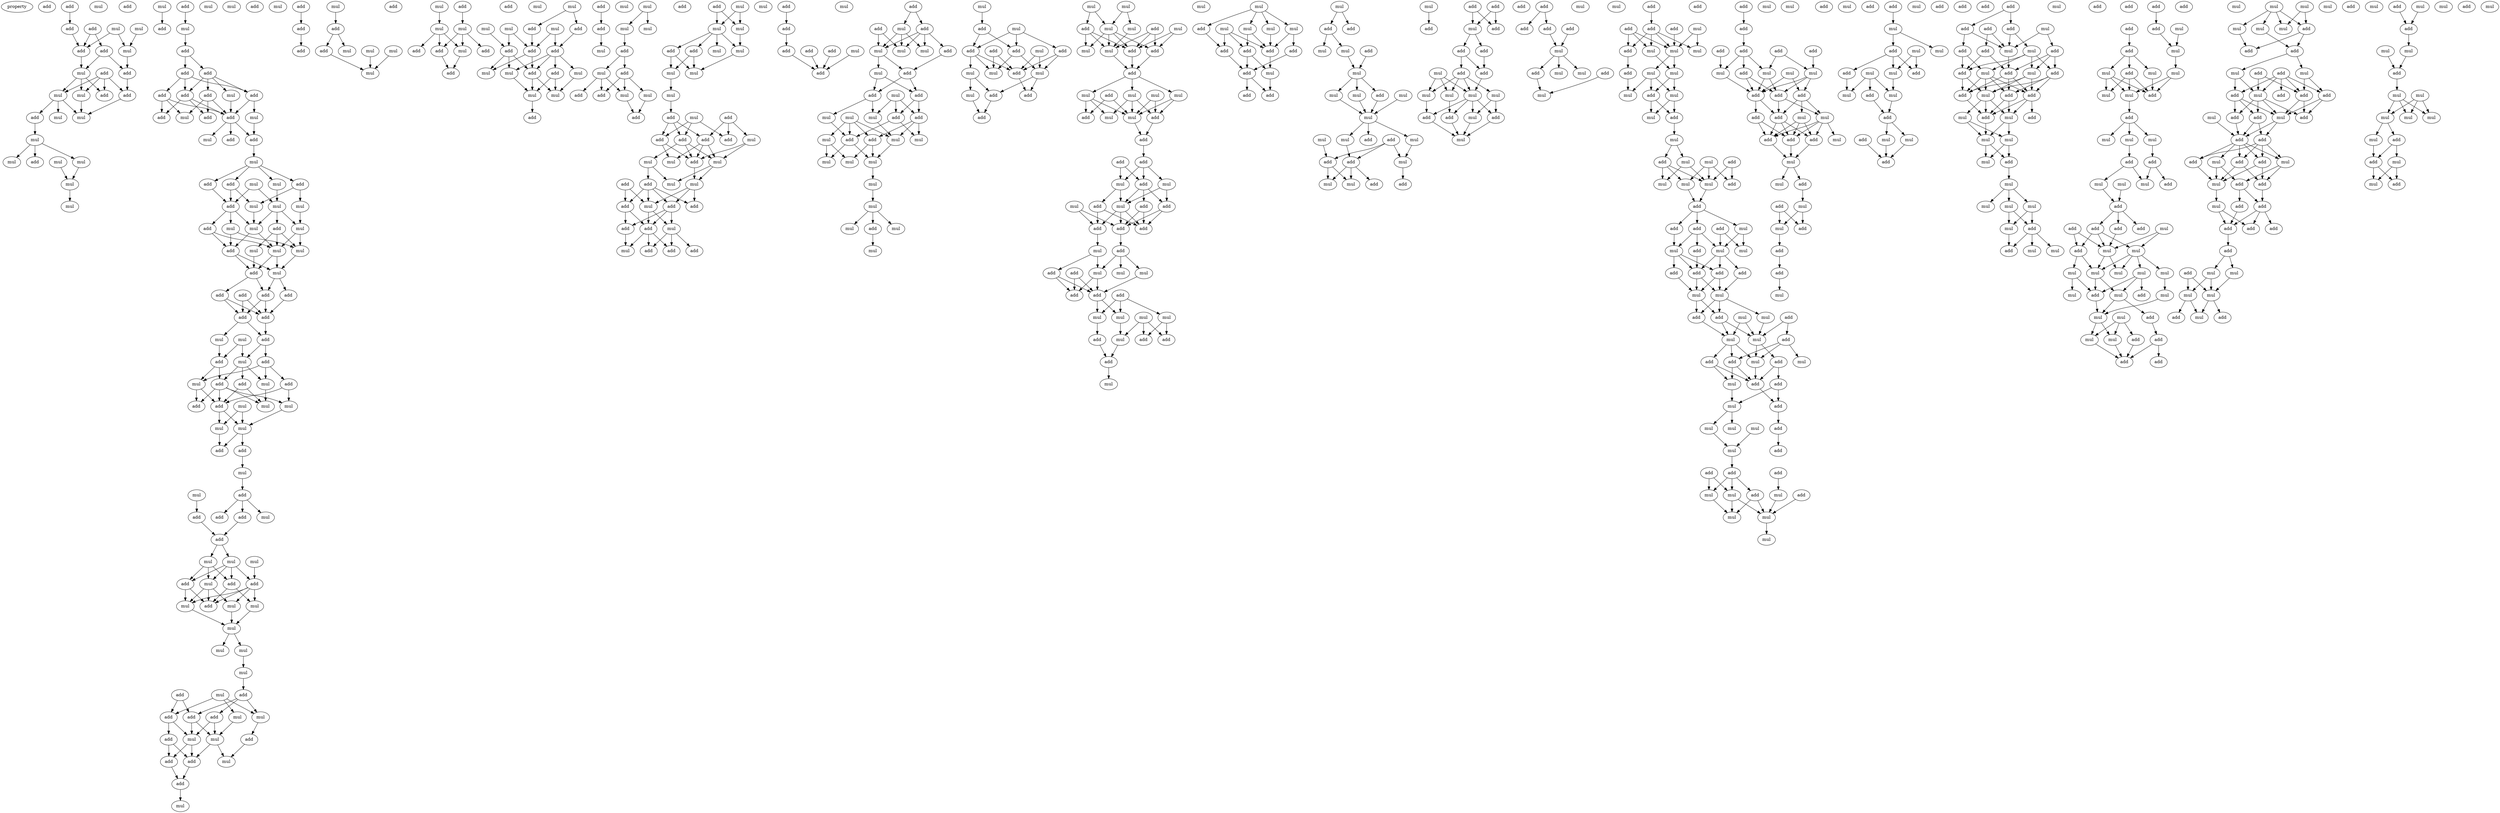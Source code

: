 digraph {
    node [fontcolor=black]
    property [mul=2,lf=1.7]
    0 [ label = add ];
    1 [ label = add ];
    2 [ label = add ];
    3 [ label = add ];
    4 [ label = mul ];
    5 [ label = mul ];
    6 [ label = add ];
    7 [ label = mul ];
    8 [ label = add ];
    9 [ label = add ];
    10 [ label = add ];
    11 [ label = mul ];
    12 [ label = mul ];
    13 [ label = mul ];
    14 [ label = add ];
    15 [ label = add ];
    16 [ label = add ];
    17 [ label = mul ];
    18 [ label = mul ];
    19 [ label = mul ];
    20 [ label = mul ];
    21 [ label = mul ];
    22 [ label = mul ];
    23 [ label = add ];
    24 [ label = add ];
    25 [ label = mul ];
    26 [ label = mul ];
    27 [ label = mul ];
    28 [ label = mul ];
    29 [ label = add ];
    30 [ label = add ];
    31 [ label = mul ];
    32 [ label = add ];
    33 [ label = add ];
    34 [ label = add ];
    35 [ label = add ];
    36 [ label = add ];
    37 [ label = add ];
    38 [ label = mul ];
    39 [ label = add ];
    40 [ label = add ];
    41 [ label = mul ];
    42 [ label = add ];
    43 [ label = mul ];
    44 [ label = add ];
    45 [ label = add ];
    46 [ label = add ];
    47 [ label = mul ];
    48 [ label = mul ];
    49 [ label = mul ];
    50 [ label = add ];
    51 [ label = mul ];
    52 [ label = add ];
    53 [ label = add ];
    54 [ label = mul ];
    55 [ label = mul ];
    56 [ label = mul ];
    57 [ label = add ];
    58 [ label = mul ];
    59 [ label = add ];
    60 [ label = mul ];
    61 [ label = add ];
    62 [ label = mul ];
    63 [ label = mul ];
    64 [ label = add ];
    65 [ label = mul ];
    66 [ label = mul ];
    67 [ label = add ];
    68 [ label = mul ];
    69 [ label = add ];
    70 [ label = add ];
    71 [ label = add ];
    72 [ label = add ];
    73 [ label = add ];
    74 [ label = add ];
    75 [ label = mul ];
    76 [ label = mul ];
    77 [ label = add ];
    78 [ label = add ];
    79 [ label = mul ];
    80 [ label = mul ];
    81 [ label = add ];
    82 [ label = add ];
    83 [ label = add ];
    84 [ label = add ];
    85 [ label = mul ];
    86 [ label = mul ];
    87 [ label = mul ];
    88 [ label = add ];
    89 [ label = mul ];
    90 [ label = mul ];
    91 [ label = add ];
    92 [ label = mul ];
    93 [ label = mul ];
    94 [ label = mul ];
    95 [ label = add ];
    96 [ label = add ];
    97 [ label = mul ];
    98 [ label = add ];
    99 [ label = mul ];
    100 [ label = add ];
    101 [ label = add ];
    102 [ label = add ];
    103 [ label = add ];
    104 [ label = mul ];
    105 [ label = add ];
    106 [ label = mul ];
    107 [ label = mul ];
    108 [ label = mul ];
    109 [ label = add ];
    110 [ label = add ];
    111 [ label = add ];
    112 [ label = mul ];
    113 [ label = mul ];
    114 [ label = mul ];
    115 [ label = mul ];
    116 [ label = add ];
    117 [ label = mul ];
    118 [ label = mul ];
    119 [ label = mul ];
    120 [ label = mul ];
    121 [ label = mul ];
    122 [ label = mul ];
    123 [ label = add ];
    124 [ label = add ];
    125 [ label = mul ];
    126 [ label = add ];
    127 [ label = add ];
    128 [ label = add ];
    129 [ label = mul ];
    130 [ label = mul ];
    131 [ label = add ];
    132 [ label = add ];
    133 [ label = mul ];
    134 [ label = add ];
    135 [ label = mul ];
    136 [ label = add ];
    137 [ label = add ];
    138 [ label = mul ];
    139 [ label = add ];
    140 [ label = mul ];
    141 [ label = add ];
    142 [ label = add ];
    143 [ label = add ];
    144 [ label = mul ];
    145 [ label = add ];
    146 [ label = mul ];
    147 [ label = mul ];
    148 [ label = add ];
    149 [ label = mul ];
    150 [ label = mul ];
    151 [ label = add ];
    152 [ label = mul ];
    153 [ label = mul ];
    154 [ label = add ];
    155 [ label = add ];
    156 [ label = add ];
    157 [ label = mul ];
    158 [ label = add ];
    159 [ label = mul ];
    160 [ label = add ];
    161 [ label = mul ];
    162 [ label = mul ];
    163 [ label = add ];
    164 [ label = mul ];
    165 [ label = mul ];
    166 [ label = add ];
    167 [ label = add ];
    168 [ label = add ];
    169 [ label = add ];
    170 [ label = add ];
    171 [ label = mul ];
    172 [ label = mul ];
    173 [ label = add ];
    174 [ label = mul ];
    175 [ label = mul ];
    176 [ label = mul ];
    177 [ label = add ];
    178 [ label = add ];
    179 [ label = add ];
    180 [ label = mul ];
    181 [ label = mul ];
    182 [ label = mul ];
    183 [ label = mul ];
    184 [ label = mul ];
    185 [ label = add ];
    186 [ label = add ];
    187 [ label = mul ];
    188 [ label = add ];
    189 [ label = add ];
    190 [ label = mul ];
    191 [ label = add ];
    192 [ label = mul ];
    193 [ label = add ];
    194 [ label = mul ];
    195 [ label = add ];
    196 [ label = mul ];
    197 [ label = mul ];
    198 [ label = add ];
    199 [ label = mul ];
    200 [ label = mul ];
    201 [ label = add ];
    202 [ label = mul ];
    203 [ label = mul ];
    204 [ label = mul ];
    205 [ label = mul ];
    206 [ label = mul ];
    207 [ label = add ];
    208 [ label = add ];
    209 [ label = add ];
    210 [ label = add ];
    211 [ label = add ];
    212 [ label = mul ];
    213 [ label = add ];
    214 [ label = mul ];
    215 [ label = add ];
    216 [ label = mul ];
    217 [ label = mul ];
    218 [ label = add ];
    219 [ label = add ];
    220 [ label = mul ];
    221 [ label = mul ];
    222 [ label = mul ];
    223 [ label = add ];
    224 [ label = add ];
    225 [ label = add ];
    226 [ label = mul ];
    227 [ label = add ];
    228 [ label = add ];
    229 [ label = add ];
    230 [ label = mul ];
    231 [ label = add ];
    232 [ label = add ];
    233 [ label = add ];
    234 [ label = add ];
    235 [ label = add ];
    236 [ label = add ];
    237 [ label = add ];
    238 [ label = mul ];
    239 [ label = mul ];
    240 [ label = add ];
    241 [ label = add ];
    242 [ label = add ];
    243 [ label = mul ];
    244 [ label = add ];
    245 [ label = add ];
    246 [ label = mul ];
    247 [ label = mul ];
    248 [ label = mul ];
    249 [ label = mul ];
    250 [ label = add ];
    251 [ label = mul ];
    252 [ label = add ];
    253 [ label = add ];
    254 [ label = mul ];
    255 [ label = add ];
    256 [ label = add ];
    257 [ label = mul ];
    258 [ label = mul ];
    259 [ label = add ];
    260 [ label = mul ];
    261 [ label = mul ];
    262 [ label = mul ];
    263 [ label = add ];
    264 [ label = mul ];
    265 [ label = mul ];
    266 [ label = mul ];
    267 [ label = mul ];
    268 [ label = mul ];
    269 [ label = mul ];
    270 [ label = add ];
    271 [ label = mul ];
    272 [ label = mul ];
    273 [ label = mul ];
    274 [ label = mul ];
    275 [ label = add ];
    276 [ label = add ];
    277 [ label = add ];
    278 [ label = add ];
    279 [ label = add ];
    280 [ label = mul ];
    281 [ label = mul ];
    282 [ label = add ];
    283 [ label = mul ];
    284 [ label = mul ];
    285 [ label = mul ];
    286 [ label = add ];
    287 [ label = add ];
    288 [ label = add ];
    289 [ label = mul ];
    290 [ label = mul ];
    291 [ label = mul ];
    292 [ label = mul ];
    293 [ label = add ];
    294 [ label = add ];
    295 [ label = mul ];
    296 [ label = mul ];
    297 [ label = add ];
    298 [ label = mul ];
    299 [ label = add ];
    300 [ label = add ];
    301 [ label = mul ];
    302 [ label = mul ];
    303 [ label = add ];
    304 [ label = mul ];
    305 [ label = mul ];
    306 [ label = add ];
    307 [ label = mul ];
    308 [ label = mul ];
    309 [ label = add ];
    310 [ label = add ];
    311 [ label = add ];
    312 [ label = add ];
    313 [ label = mul ];
    314 [ label = mul ];
    315 [ label = add ];
    316 [ label = add ];
    317 [ label = mul ];
    318 [ label = add ];
    319 [ label = mul ];
    320 [ label = add ];
    321 [ label = add ];
    322 [ label = add ];
    323 [ label = add ];
    324 [ label = mul ];
    325 [ label = add ];
    326 [ label = mul ];
    327 [ label = add ];
    328 [ label = mul ];
    329 [ label = add ];
    330 [ label = mul ];
    331 [ label = add ];
    332 [ label = add ];
    333 [ label = add ];
    334 [ label = mul ];
    335 [ label = mul ];
    336 [ label = mul ];
    337 [ label = mul ];
    338 [ label = add ];
    339 [ label = add ];
    340 [ label = mul ];
    341 [ label = add ];
    342 [ label = mul ];
    343 [ label = add ];
    344 [ label = mul ];
    345 [ label = mul ];
    346 [ label = mul ];
    347 [ label = mul ];
    348 [ label = mul ];
    349 [ label = mul ];
    350 [ label = add ];
    351 [ label = add ];
    352 [ label = add ];
    353 [ label = add ];
    354 [ label = add ];
    355 [ label = add ];
    356 [ label = mul ];
    357 [ label = add ];
    358 [ label = add ];
    359 [ label = mul ];
    360 [ label = add ];
    361 [ label = add ];
    362 [ label = mul ];
    363 [ label = mul ];
    364 [ label = add ];
    365 [ label = mul ];
    366 [ label = mul ];
    367 [ label = mul ];
    368 [ label = add ];
    369 [ label = mul ];
    370 [ label = mul ];
    371 [ label = mul ];
    372 [ label = mul ];
    373 [ label = mul ];
    374 [ label = add ];
    375 [ label = add ];
    376 [ label = add ];
    377 [ label = mul ];
    378 [ label = add ];
    379 [ label = mul ];
    380 [ label = mul ];
    381 [ label = add ];
    382 [ label = add ];
    383 [ label = mul ];
    384 [ label = add ];
    385 [ label = add ];
    386 [ label = add ];
    387 [ label = mul ];
    388 [ label = add ];
    389 [ label = add ];
    390 [ label = add ];
    391 [ label = add ];
    392 [ label = add ];
    393 [ label = add ];
    394 [ label = mul ];
    395 [ label = mul ];
    396 [ label = mul ];
    397 [ label = mul ];
    398 [ label = mul ];
    399 [ label = add ];
    400 [ label = mul ];
    401 [ label = add ];
    402 [ label = add ];
    403 [ label = mul ];
    404 [ label = add ];
    405 [ label = add ];
    406 [ label = add ];
    407 [ label = add ];
    408 [ label = mul ];
    409 [ label = add ];
    410 [ label = add ];
    411 [ label = mul ];
    412 [ label = mul ];
    413 [ label = mul ];
    414 [ label = mul ];
    415 [ label = mul ];
    416 [ label = add ];
    417 [ label = add ];
    418 [ label = add ];
    419 [ label = add ];
    420 [ label = mul ];
    421 [ label = mul ];
    422 [ label = mul ];
    423 [ label = add ];
    424 [ label = mul ];
    425 [ label = mul ];
    426 [ label = mul ];
    427 [ label = add ];
    428 [ label = mul ];
    429 [ label = mul ];
    430 [ label = add ];
    431 [ label = add ];
    432 [ label = mul ];
    433 [ label = mul ];
    434 [ label = mul ];
    435 [ label = add ];
    436 [ label = mul ];
    437 [ label = add ];
    438 [ label = mul ];
    439 [ label = mul ];
    440 [ label = add ];
    441 [ label = mul ];
    442 [ label = add ];
    443 [ label = add ];
    444 [ label = mul ];
    445 [ label = add ];
    446 [ label = add ];
    447 [ label = add ];
    448 [ label = add ];
    449 [ label = mul ];
    450 [ label = mul ];
    451 [ label = mul ];
    452 [ label = add ];
    453 [ label = add ];
    454 [ label = add ];
    455 [ label = add ];
    456 [ label = mul ];
    457 [ label = mul ];
    458 [ label = mul ];
    459 [ label = add ];
    460 [ label = mul ];
    461 [ label = add ];
    462 [ label = add ];
    463 [ label = mul ];
    464 [ label = mul ];
    465 [ label = add ];
    466 [ label = add ];
    467 [ label = add ];
    468 [ label = add ];
    469 [ label = mul ];
    470 [ label = mul ];
    471 [ label = mul ];
    472 [ label = add ];
    473 [ label = add ];
    474 [ label = add ];
    475 [ label = mul ];
    476 [ label = add ];
    477 [ label = mul ];
    478 [ label = mul ];
    479 [ label = mul ];
    480 [ label = mul ];
    481 [ label = add ];
    482 [ label = add ];
    483 [ label = add ];
    484 [ label = add ];
    485 [ label = add ];
    486 [ label = mul ];
    487 [ label = mul ];
    488 [ label = add ];
    489 [ label = mul ];
    490 [ label = mul ];
    491 [ label = mul ];
    492 [ label = add ];
    493 [ label = mul ];
    494 [ label = mul ];
    495 [ label = add ];
    496 [ label = add ];
    497 [ label = add ];
    498 [ label = add ];
    499 [ label = add ];
    500 [ label = mul ];
    501 [ label = mul ];
    502 [ label = mul ];
    503 [ label = add ];
    504 [ label = mul ];
    505 [ label = add ];
    506 [ label = add ];
    507 [ label = add ];
    508 [ label = mul ];
    509 [ label = add ];
    510 [ label = add ];
    511 [ label = mul ];
    512 [ label = add ];
    513 [ label = mul ];
    514 [ label = add ];
    515 [ label = add ];
    516 [ label = mul ];
    517 [ label = mul ];
    518 [ label = mul ];
    519 [ label = add ];
    520 [ label = mul ];
    521 [ label = add ];
    522 [ label = add ];
    523 [ label = mul ];
    524 [ label = add ];
    525 [ label = add ];
    526 [ label = add ];
    527 [ label = mul ];
    528 [ label = add ];
    529 [ label = mul ];
    530 [ label = add ];
    531 [ label = mul ];
    532 [ label = mul ];
    533 [ label = mul ];
    534 [ label = add ];
    535 [ label = mul ];
    536 [ label = add ];
    537 [ label = mul ];
    538 [ label = mul ];
    539 [ label = add ];
    540 [ label = add ];
    541 [ label = mul ];
    542 [ label = mul ];
    543 [ label = add ];
    544 [ label = add ];
    545 [ label = add ];
    546 [ label = mul ];
    547 [ label = mul ];
    548 [ label = add ];
    549 [ label = add ];
    550 [ label = add ];
    551 [ label = add ];
    552 [ label = add ];
    553 [ label = add ];
    554 [ label = mul ];
    555 [ label = add ];
    556 [ label = mul ];
    557 [ label = mul ];
    558 [ label = add ];
    559 [ label = add ];
    560 [ label = add ];
    561 [ label = mul ];
    562 [ label = mul ];
    563 [ label = add ];
    564 [ label = add ];
    565 [ label = add ];
    566 [ label = add ];
    567 [ label = mul ];
    568 [ label = add ];
    569 [ label = add ];
    570 [ label = mul ];
    571 [ label = add ];
    572 [ label = mul ];
    573 [ label = add ];
    574 [ label = mul ];
    575 [ label = mul ];
    576 [ label = add ];
    577 [ label = mul ];
    578 [ label = mul ];
    579 [ label = mul ];
    580 [ label = mul ];
    581 [ label = mul ];
    582 [ label = mul ];
    583 [ label = add ];
    584 [ label = mul ];
    585 [ label = add ];
    586 [ label = mul ];
    587 [ label = add ];
    588 [ label = add ];
    589 [ label = mul ];
    590 [ label = add ];
    591 [ label = add ];
    592 [ label = add ];
    593 [ label = mul ];
    594 [ label = add ];
    595 [ label = mul ];
    596 [ label = mul ];
    597 [ label = mul ];
    598 [ label = mul ];
    599 [ label = add ];
    600 [ label = add ];
    601 [ label = mul ];
    602 [ label = mul ];
    603 [ label = add ];
    604 [ label = mul ];
    605 [ label = add ];
    606 [ label = mul ];
    607 [ label = mul ];
    608 [ label = mul ];
    609 [ label = add ];
    610 [ label = add ];
    611 [ label = mul ];
    612 [ label = mul ];
    613 [ label = mul ];
    614 [ label = add ];
    615 [ label = add ];
    616 [ label = add ];
    617 [ label = add ];
    618 [ label = add ];
    619 [ label = add ];
    620 [ label = mul ];
    621 [ label = mul ];
    622 [ label = add ];
    623 [ label = mul ];
    624 [ label = mul ];
    625 [ label = mul ];
    626 [ label = mul ];
    627 [ label = mul ];
    628 [ label = mul ];
    629 [ label = add ];
    630 [ label = add ];
    631 [ label = mul ];
    632 [ label = mul ];
    633 [ label = mul ];
    634 [ label = add ];
    635 [ label = mul ];
    636 [ label = mul ];
    637 [ label = mul ];
    638 [ label = add ];
    639 [ label = add ];
    640 [ label = mul ];
    641 [ label = add ];
    642 [ label = add ];
    643 [ label = mul ];
    644 [ label = mul ];
    645 [ label = mul ];
    646 [ label = mul ];
    647 [ label = mul ];
    648 [ label = add ];
    649 [ label = mul ];
    650 [ label = add ];
    651 [ label = add ];
    652 [ label = add ];
    653 [ label = mul ];
    654 [ label = mul ];
    655 [ label = add ];
    656 [ label = add ];
    657 [ label = add ];
    658 [ label = add ];
    659 [ label = add ];
    660 [ label = add ];
    661 [ label = mul ];
    662 [ label = add ];
    663 [ label = mul ];
    664 [ label = add ];
    665 [ label = add ];
    666 [ label = mul ];
    667 [ label = add ];
    668 [ label = add ];
    669 [ label = add ];
    670 [ label = mul ];
    671 [ label = mul ];
    672 [ label = add ];
    673 [ label = add ];
    674 [ label = mul ];
    675 [ label = add ];
    676 [ label = add ];
    677 [ label = add ];
    678 [ label = add ];
    679 [ label = mul ];
    680 [ label = add ];
    681 [ label = add ];
    682 [ label = add ];
    683 [ label = add ];
    684 [ label = mul ];
    685 [ label = mul ];
    686 [ label = add ];
    687 [ label = mul ];
    688 [ label = mul ];
    689 [ label = mul ];
    690 [ label = mul ];
    691 [ label = add ];
    692 [ label = add ];
    693 [ label = mul ];
    694 [ label = add ];
    695 [ label = add ];
    696 [ label = mul ];
    697 [ label = mul ];
    698 [ label = mul ];
    699 [ label = add ];
    700 [ label = mul ];
    701 [ label = mul ];
    702 [ label = mul ];
    703 [ label = mul ];
    704 [ label = mul ];
    705 [ label = add ];
    706 [ label = mul ];
    707 [ label = add ];
    708 [ label = mul ];
    709 [ label = add ];
    710 [ label = mul ];
    711 [ label = mul ];
    712 [ label = add ];
    1 -> 2 [ name = 0 ];
    2 -> 8 [ name = 1 ];
    3 -> 6 [ name = 2 ];
    3 -> 8 [ name = 3 ];
    4 -> 7 [ name = 4 ];
    4 -> 8 [ name = 5 ];
    5 -> 7 [ name = 6 ];
    6 -> 9 [ name = 7 ];
    6 -> 11 [ name = 8 ];
    7 -> 9 [ name = 9 ];
    8 -> 11 [ name = 10 ];
    9 -> 15 [ name = 11 ];
    10 -> 12 [ name = 12 ];
    10 -> 13 [ name = 13 ];
    10 -> 14 [ name = 14 ];
    10 -> 15 [ name = 15 ];
    11 -> 12 [ name = 16 ];
    11 -> 13 [ name = 17 ];
    11 -> 14 [ name = 18 ];
    12 -> 16 [ name = 19 ];
    12 -> 17 [ name = 20 ];
    12 -> 19 [ name = 21 ];
    13 -> 17 [ name = 22 ];
    15 -> 17 [ name = 23 ];
    16 -> 20 [ name = 24 ];
    20 -> 21 [ name = 25 ];
    20 -> 24 [ name = 26 ];
    20 -> 25 [ name = 27 ];
    22 -> 26 [ name = 28 ];
    25 -> 26 [ name = 29 ];
    26 -> 27 [ name = 30 ];
    28 -> 29 [ name = 31 ];
    30 -> 31 [ name = 32 ];
    31 -> 32 [ name = 33 ];
    32 -> 33 [ name = 34 ];
    32 -> 34 [ name = 35 ];
    33 -> 35 [ name = 36 ];
    33 -> 37 [ name = 37 ];
    33 -> 38 [ name = 38 ];
    33 -> 39 [ name = 39 ];
    34 -> 36 [ name = 40 ];
    34 -> 37 [ name = 41 ];
    34 -> 39 [ name = 42 ];
    35 -> 41 [ name = 43 ];
    35 -> 42 [ name = 44 ];
    35 -> 44 [ name = 45 ];
    36 -> 40 [ name = 46 ];
    36 -> 41 [ name = 47 ];
    36 -> 42 [ name = 48 ];
    37 -> 42 [ name = 49 ];
    37 -> 43 [ name = 50 ];
    38 -> 42 [ name = 51 ];
    39 -> 40 [ name = 52 ];
    39 -> 42 [ name = 53 ];
    39 -> 44 [ name = 54 ];
    42 -> 45 [ name = 55 ];
    42 -> 46 [ name = 56 ];
    42 -> 47 [ name = 57 ];
    43 -> 45 [ name = 58 ];
    45 -> 48 [ name = 59 ];
    48 -> 50 [ name = 60 ];
    48 -> 51 [ name = 61 ];
    48 -> 52 [ name = 62 ];
    48 -> 53 [ name = 63 ];
    49 -> 54 [ name = 64 ];
    49 -> 57 [ name = 65 ];
    50 -> 57 [ name = 66 ];
    51 -> 54 [ name = 67 ];
    52 -> 55 [ name = 68 ];
    52 -> 56 [ name = 69 ];
    53 -> 56 [ name = 70 ];
    53 -> 57 [ name = 71 ];
    54 -> 58 [ name = 72 ];
    54 -> 60 [ name = 73 ];
    54 -> 61 [ name = 74 ];
    55 -> 60 [ name = 75 ];
    56 -> 58 [ name = 76 ];
    57 -> 58 [ name = 77 ];
    57 -> 59 [ name = 78 ];
    57 -> 62 [ name = 79 ];
    58 -> 64 [ name = 80 ];
    58 -> 66 [ name = 81 ];
    59 -> 64 [ name = 82 ];
    59 -> 66 [ name = 83 ];
    60 -> 65 [ name = 84 ];
    60 -> 66 [ name = 85 ];
    61 -> 63 [ name = 86 ];
    61 -> 65 [ name = 87 ];
    61 -> 66 [ name = 88 ];
    62 -> 64 [ name = 89 ];
    62 -> 65 [ name = 90 ];
    63 -> 67 [ name = 91 ];
    64 -> 67 [ name = 92 ];
    64 -> 68 [ name = 93 ];
    65 -> 68 [ name = 94 ];
    66 -> 67 [ name = 95 ];
    66 -> 68 [ name = 96 ];
    67 -> 70 [ name = 97 ];
    67 -> 71 [ name = 98 ];
    68 -> 69 [ name = 99 ];
    68 -> 70 [ name = 100 ];
    69 -> 74 [ name = 101 ];
    70 -> 73 [ name = 102 ];
    70 -> 74 [ name = 103 ];
    71 -> 73 [ name = 104 ];
    71 -> 74 [ name = 105 ];
    72 -> 73 [ name = 106 ];
    72 -> 74 [ name = 107 ];
    73 -> 75 [ name = 108 ];
    73 -> 77 [ name = 109 ];
    74 -> 77 [ name = 110 ];
    75 -> 81 [ name = 111 ];
    76 -> 79 [ name = 112 ];
    76 -> 81 [ name = 113 ];
    77 -> 78 [ name = 114 ];
    77 -> 79 [ name = 115 ];
    78 -> 83 [ name = 116 ];
    78 -> 85 [ name = 117 ];
    78 -> 86 [ name = 118 ];
    79 -> 82 [ name = 119 ];
    79 -> 84 [ name = 120 ];
    79 -> 86 [ name = 121 ];
    81 -> 84 [ name = 122 ];
    81 -> 85 [ name = 123 ];
    82 -> 88 [ name = 124 ];
    82 -> 90 [ name = 125 ];
    83 -> 88 [ name = 126 ];
    83 -> 89 [ name = 127 ];
    84 -> 88 [ name = 128 ];
    84 -> 89 [ name = 129 ];
    84 -> 90 [ name = 130 ];
    84 -> 91 [ name = 131 ];
    85 -> 88 [ name = 132 ];
    85 -> 91 [ name = 133 ];
    86 -> 90 [ name = 134 ];
    87 -> 92 [ name = 135 ];
    87 -> 93 [ name = 136 ];
    88 -> 92 [ name = 137 ];
    88 -> 93 [ name = 138 ];
    89 -> 92 [ name = 139 ];
    92 -> 95 [ name = 140 ];
    92 -> 96 [ name = 141 ];
    93 -> 95 [ name = 142 ];
    96 -> 97 [ name = 143 ];
    97 -> 98 [ name = 144 ];
    98 -> 100 [ name = 145 ];
    98 -> 103 [ name = 146 ];
    98 -> 104 [ name = 147 ];
    99 -> 101 [ name = 148 ];
    101 -> 105 [ name = 149 ];
    103 -> 105 [ name = 150 ];
    105 -> 107 [ name = 151 ];
    105 -> 108 [ name = 152 ];
    106 -> 110 [ name = 153 ];
    107 -> 109 [ name = 154 ];
    107 -> 110 [ name = 155 ];
    107 -> 111 [ name = 156 ];
    107 -> 112 [ name = 157 ];
    108 -> 109 [ name = 158 ];
    108 -> 111 [ name = 159 ];
    108 -> 112 [ name = 160 ];
    109 -> 115 [ name = 161 ];
    109 -> 116 [ name = 162 ];
    110 -> 113 [ name = 163 ];
    110 -> 114 [ name = 164 ];
    110 -> 115 [ name = 165 ];
    110 -> 116 [ name = 166 ];
    111 -> 114 [ name = 167 ];
    111 -> 116 [ name = 168 ];
    112 -> 113 [ name = 169 ];
    112 -> 114 [ name = 170 ];
    112 -> 116 [ name = 171 ];
    113 -> 118 [ name = 172 ];
    114 -> 118 [ name = 173 ];
    115 -> 118 [ name = 174 ];
    118 -> 119 [ name = 175 ];
    118 -> 120 [ name = 176 ];
    120 -> 121 [ name = 177 ];
    121 -> 123 [ name = 178 ];
    122 -> 125 [ name = 179 ];
    122 -> 128 [ name = 180 ];
    122 -> 129 [ name = 181 ];
    123 -> 125 [ name = 182 ];
    123 -> 126 [ name = 183 ];
    123 -> 127 [ name = 184 ];
    124 -> 127 [ name = 185 ];
    124 -> 128 [ name = 186 ];
    125 -> 131 [ name = 187 ];
    126 -> 130 [ name = 188 ];
    126 -> 133 [ name = 189 ];
    127 -> 130 [ name = 190 ];
    127 -> 133 [ name = 191 ];
    128 -> 132 [ name = 192 ];
    128 -> 133 [ name = 193 ];
    129 -> 130 [ name = 194 ];
    130 -> 134 [ name = 195 ];
    130 -> 135 [ name = 196 ];
    131 -> 135 [ name = 197 ];
    132 -> 134 [ name = 198 ];
    132 -> 136 [ name = 199 ];
    133 -> 134 [ name = 200 ];
    133 -> 136 [ name = 201 ];
    134 -> 137 [ name = 202 ];
    136 -> 137 [ name = 203 ];
    137 -> 138 [ name = 204 ];
    139 -> 141 [ name = 205 ];
    140 -> 143 [ name = 206 ];
    141 -> 142 [ name = 207 ];
    143 -> 145 [ name = 208 ];
    143 -> 147 [ name = 209 ];
    144 -> 149 [ name = 210 ];
    145 -> 149 [ name = 211 ];
    146 -> 149 [ name = 212 ];
    150 -> 152 [ name = 213 ];
    151 -> 153 [ name = 214 ];
    152 -> 155 [ name = 215 ];
    152 -> 156 [ name = 216 ];
    152 -> 159 [ name = 217 ];
    153 -> 155 [ name = 218 ];
    153 -> 158 [ name = 219 ];
    153 -> 159 [ name = 220 ];
    155 -> 160 [ name = 221 ];
    159 -> 160 [ name = 222 ];
    161 -> 163 [ name = 223 ];
    161 -> 166 [ name = 224 ];
    162 -> 167 [ name = 225 ];
    162 -> 168 [ name = 226 ];
    163 -> 168 [ name = 227 ];
    164 -> 168 [ name = 228 ];
    164 -> 169 [ name = 229 ];
    165 -> 167 [ name = 230 ];
    166 -> 169 [ name = 231 ];
    167 -> 170 [ name = 232 ];
    167 -> 171 [ name = 233 ];
    167 -> 172 [ name = 234 ];
    168 -> 170 [ name = 235 ];
    168 -> 171 [ name = 236 ];
    169 -> 170 [ name = 237 ];
    169 -> 172 [ name = 238 ];
    169 -> 173 [ name = 239 ];
    169 -> 174 [ name = 240 ];
    170 -> 175 [ name = 241 ];
    170 -> 176 [ name = 242 ];
    172 -> 175 [ name = 243 ];
    173 -> 175 [ name = 244 ];
    173 -> 176 [ name = 245 ];
    174 -> 176 [ name = 246 ];
    175 -> 177 [ name = 247 ];
    178 -> 179 [ name = 248 ];
    179 -> 180 [ name = 249 ];
    182 -> 183 [ name = 250 ];
    182 -> 184 [ name = 251 ];
    183 -> 186 [ name = 252 ];
    186 -> 187 [ name = 253 ];
    186 -> 188 [ name = 254 ];
    187 -> 189 [ name = 255 ];
    187 -> 191 [ name = 256 ];
    187 -> 192 [ name = 257 ];
    188 -> 190 [ name = 258 ];
    188 -> 191 [ name = 259 ];
    188 -> 192 [ name = 260 ];
    190 -> 193 [ name = 261 ];
    192 -> 193 [ name = 262 ];
    194 -> 196 [ name = 263 ];
    194 -> 197 [ name = 264 ];
    195 -> 196 [ name = 265 ];
    195 -> 197 [ name = 266 ];
    196 -> 198 [ name = 267 ];
    196 -> 200 [ name = 268 ];
    196 -> 201 [ name = 269 ];
    196 -> 202 [ name = 270 ];
    197 -> 200 [ name = 271 ];
    198 -> 203 [ name = 272 ];
    198 -> 204 [ name = 273 ];
    200 -> 204 [ name = 274 ];
    201 -> 203 [ name = 275 ];
    201 -> 204 [ name = 276 ];
    203 -> 205 [ name = 277 ];
    205 -> 208 [ name = 278 ];
    206 -> 209 [ name = 279 ];
    206 -> 210 [ name = 280 ];
    206 -> 211 [ name = 281 ];
    207 -> 209 [ name = 282 ];
    207 -> 212 [ name = 283 ];
    207 -> 213 [ name = 284 ];
    208 -> 210 [ name = 285 ];
    208 -> 211 [ name = 286 ];
    208 -> 213 [ name = 287 ];
    210 -> 215 [ name = 288 ];
    210 -> 216 [ name = 289 ];
    211 -> 214 [ name = 290 ];
    211 -> 215 [ name = 291 ];
    211 -> 217 [ name = 292 ];
    212 -> 215 [ name = 293 ];
    212 -> 217 [ name = 294 ];
    213 -> 215 [ name = 295 ];
    213 -> 216 [ name = 296 ];
    213 -> 217 [ name = 297 ];
    214 -> 218 [ name = 298 ];
    214 -> 221 [ name = 299 ];
    215 -> 220 [ name = 300 ];
    217 -> 220 [ name = 301 ];
    217 -> 221 [ name = 302 ];
    218 -> 222 [ name = 303 ];
    218 -> 223 [ name = 304 ];
    218 -> 224 [ name = 305 ];
    218 -> 225 [ name = 306 ];
    219 -> 222 [ name = 307 ];
    219 -> 224 [ name = 308 ];
    220 -> 222 [ name = 309 ];
    220 -> 223 [ name = 310 ];
    220 -> 225 [ name = 311 ];
    222 -> 226 [ name = 312 ];
    222 -> 228 [ name = 313 ];
    223 -> 226 [ name = 314 ];
    223 -> 227 [ name = 315 ];
    223 -> 228 [ name = 316 ];
    224 -> 227 [ name = 317 ];
    224 -> 228 [ name = 318 ];
    226 -> 229 [ name = 319 ];
    226 -> 231 [ name = 320 ];
    226 -> 233 [ name = 321 ];
    227 -> 230 [ name = 322 ];
    228 -> 229 [ name = 323 ];
    228 -> 230 [ name = 324 ];
    228 -> 233 [ name = 325 ];
    232 -> 234 [ name = 326 ];
    234 -> 236 [ name = 327 ];
    235 -> 240 [ name = 328 ];
    236 -> 240 [ name = 329 ];
    237 -> 240 [ name = 330 ];
    238 -> 240 [ name = 331 ];
    241 -> 242 [ name = 332 ];
    241 -> 243 [ name = 333 ];
    242 -> 245 [ name = 334 ];
    242 -> 246 [ name = 335 ];
    242 -> 247 [ name = 336 ];
    242 -> 248 [ name = 337 ];
    243 -> 246 [ name = 338 ];
    243 -> 247 [ name = 339 ];
    243 -> 248 [ name = 340 ];
    244 -> 246 [ name = 341 ];
    244 -> 248 [ name = 342 ];
    245 -> 250 [ name = 343 ];
    248 -> 249 [ name = 344 ];
    248 -> 250 [ name = 345 ];
    249 -> 252 [ name = 346 ];
    249 -> 253 [ name = 347 ];
    250 -> 252 [ name = 348 ];
    250 -> 253 [ name = 349 ];
    251 -> 254 [ name = 350 ];
    251 -> 255 [ name = 351 ];
    251 -> 256 [ name = 352 ];
    252 -> 255 [ name = 353 ];
    252 -> 256 [ name = 354 ];
    253 -> 254 [ name = 355 ];
    253 -> 258 [ name = 356 ];
    254 -> 260 [ name = 357 ];
    255 -> 259 [ name = 358 ];
    255 -> 262 [ name = 359 ];
    256 -> 260 [ name = 360 ];
    256 -> 262 [ name = 361 ];
    256 -> 263 [ name = 362 ];
    257 -> 259 [ name = 363 ];
    257 -> 260 [ name = 364 ];
    257 -> 261 [ name = 365 ];
    257 -> 263 [ name = 366 ];
    258 -> 259 [ name = 367 ];
    259 -> 265 [ name = 368 ];
    259 -> 266 [ name = 369 ];
    260 -> 266 [ name = 370 ];
    261 -> 264 [ name = 371 ];
    261 -> 265 [ name = 372 ];
    263 -> 264 [ name = 373 ];
    263 -> 266 [ name = 374 ];
    266 -> 267 [ name = 375 ];
    267 -> 268 [ name = 376 ];
    268 -> 269 [ name = 377 ];
    268 -> 270 [ name = 378 ];
    268 -> 272 [ name = 379 ];
    270 -> 274 [ name = 380 ];
    271 -> 275 [ name = 381 ];
    273 -> 276 [ name = 382 ];
    273 -> 277 [ name = 383 ];
    273 -> 279 [ name = 384 ];
    275 -> 276 [ name = 385 ];
    275 -> 277 [ name = 386 ];
    276 -> 283 [ name = 387 ];
    276 -> 284 [ name = 388 ];
    277 -> 281 [ name = 389 ];
    277 -> 282 [ name = 390 ];
    277 -> 283 [ name = 391 ];
    278 -> 282 [ name = 392 ];
    278 -> 283 [ name = 393 ];
    279 -> 282 [ name = 394 ];
    279 -> 284 [ name = 395 ];
    280 -> 282 [ name = 396 ];
    280 -> 284 [ name = 397 ];
    281 -> 285 [ name = 398 ];
    281 -> 286 [ name = 399 ];
    282 -> 287 [ name = 400 ];
    284 -> 286 [ name = 401 ];
    284 -> 287 [ name = 402 ];
    285 -> 288 [ name = 403 ];
    286 -> 288 [ name = 404 ];
    289 -> 291 [ name = 405 ];
    289 -> 294 [ name = 406 ];
    290 -> 291 [ name = 407 ];
    290 -> 295 [ name = 408 ];
    291 -> 296 [ name = 409 ];
    291 -> 297 [ name = 410 ];
    291 -> 298 [ name = 411 ];
    291 -> 299 [ name = 412 ];
    292 -> 297 [ name = 413 ];
    292 -> 299 [ name = 414 ];
    293 -> 296 [ name = 415 ];
    293 -> 297 [ name = 416 ];
    293 -> 299 [ name = 417 ];
    294 -> 296 [ name = 418 ];
    294 -> 297 [ name = 419 ];
    294 -> 298 [ name = 420 ];
    295 -> 296 [ name = 421 ];
    296 -> 300 [ name = 422 ];
    297 -> 300 [ name = 423 ];
    299 -> 300 [ name = 424 ];
    300 -> 302 [ name = 425 ];
    300 -> 304 [ name = 426 ];
    300 -> 305 [ name = 427 ];
    301 -> 306 [ name = 428 ];
    301 -> 308 [ name = 429 ];
    302 -> 306 [ name = 430 ];
    302 -> 308 [ name = 431 ];
    303 -> 308 [ name = 432 ];
    303 -> 309 [ name = 433 ];
    304 -> 307 [ name = 434 ];
    304 -> 308 [ name = 435 ];
    304 -> 309 [ name = 436 ];
    305 -> 306 [ name = 437 ];
    305 -> 307 [ name = 438 ];
    305 -> 308 [ name = 439 ];
    306 -> 310 [ name = 440 ];
    308 -> 310 [ name = 441 ];
    310 -> 312 [ name = 442 ];
    311 -> 313 [ name = 443 ];
    311 -> 315 [ name = 444 ];
    312 -> 313 [ name = 445 ];
    312 -> 314 [ name = 446 ];
    312 -> 315 [ name = 447 ];
    313 -> 316 [ name = 448 ];
    313 -> 319 [ name = 449 ];
    314 -> 318 [ name = 450 ];
    314 -> 319 [ name = 451 ];
    315 -> 318 [ name = 452 ];
    315 -> 319 [ name = 453 ];
    315 -> 320 [ name = 454 ];
    316 -> 321 [ name = 455 ];
    316 -> 322 [ name = 456 ];
    317 -> 322 [ name = 457 ];
    317 -> 323 [ name = 458 ];
    318 -> 321 [ name = 459 ];
    318 -> 323 [ name = 460 ];
    319 -> 321 [ name = 461 ];
    319 -> 322 [ name = 462 ];
    319 -> 323 [ name = 463 ];
    320 -> 321 [ name = 464 ];
    320 -> 323 [ name = 465 ];
    322 -> 324 [ name = 466 ];
    323 -> 325 [ name = 467 ];
    324 -> 326 [ name = 468 ];
    324 -> 329 [ name = 469 ];
    325 -> 326 [ name = 470 ];
    325 -> 328 [ name = 471 ];
    325 -> 330 [ name = 472 ];
    326 -> 331 [ name = 473 ];
    326 -> 333 [ name = 474 ];
    327 -> 331 [ name = 475 ];
    327 -> 333 [ name = 476 ];
    329 -> 331 [ name = 477 ];
    329 -> 333 [ name = 478 ];
    330 -> 333 [ name = 479 ];
    332 -> 334 [ name = 480 ];
    332 -> 335 [ name = 481 ];
    332 -> 337 [ name = 482 ];
    333 -> 334 [ name = 483 ];
    333 -> 335 [ name = 484 ];
    334 -> 341 [ name = 485 ];
    335 -> 340 [ name = 486 ];
    336 -> 338 [ name = 487 ];
    336 -> 339 [ name = 488 ];
    336 -> 340 [ name = 489 ];
    337 -> 338 [ name = 490 ];
    337 -> 339 [ name = 491 ];
    340 -> 343 [ name = 492 ];
    341 -> 343 [ name = 493 ];
    343 -> 344 [ name = 494 ];
    345 -> 347 [ name = 495 ];
    345 -> 348 [ name = 496 ];
    345 -> 349 [ name = 497 ];
    345 -> 350 [ name = 498 ];
    346 -> 352 [ name = 499 ];
    346 -> 353 [ name = 500 ];
    346 -> 354 [ name = 501 ];
    347 -> 352 [ name = 502 ];
    347 -> 353 [ name = 503 ];
    348 -> 351 [ name = 504 ];
    348 -> 352 [ name = 505 ];
    349 -> 352 [ name = 506 ];
    350 -> 354 [ name = 507 ];
    351 -> 355 [ name = 508 ];
    352 -> 356 [ name = 509 ];
    353 -> 355 [ name = 510 ];
    353 -> 356 [ name = 511 ];
    354 -> 355 [ name = 512 ];
    355 -> 357 [ name = 513 ];
    355 -> 358 [ name = 514 ];
    356 -> 357 [ name = 515 ];
    359 -> 360 [ name = 516 ];
    359 -> 361 [ name = 517 ];
    360 -> 362 [ name = 518 ];
    360 -> 363 [ name = 519 ];
    363 -> 365 [ name = 520 ];
    364 -> 365 [ name = 521 ];
    365 -> 366 [ name = 522 ];
    365 -> 367 [ name = 523 ];
    365 -> 368 [ name = 524 ];
    366 -> 370 [ name = 525 ];
    367 -> 370 [ name = 526 ];
    368 -> 370 [ name = 527 ];
    369 -> 370 [ name = 528 ];
    370 -> 371 [ name = 529 ];
    370 -> 372 [ name = 530 ];
    370 -> 374 [ name = 531 ];
    371 -> 378 [ name = 532 ];
    372 -> 377 [ name = 533 ];
    373 -> 376 [ name = 534 ];
    375 -> 376 [ name = 535 ];
    375 -> 377 [ name = 536 ];
    375 -> 378 [ name = 537 ];
    376 -> 379 [ name = 538 ];
    376 -> 380 [ name = 539 ];
    377 -> 381 [ name = 540 ];
    378 -> 379 [ name = 541 ];
    378 -> 380 [ name = 542 ];
    378 -> 382 [ name = 543 ];
    383 -> 384 [ name = 544 ];
    385 -> 387 [ name = 545 ];
    385 -> 388 [ name = 546 ];
    386 -> 387 [ name = 547 ];
    386 -> 388 [ name = 548 ];
    387 -> 389 [ name = 549 ];
    387 -> 390 [ name = 550 ];
    389 -> 392 [ name = 551 ];
    389 -> 393 [ name = 552 ];
    390 -> 393 [ name = 553 ];
    392 -> 395 [ name = 554 ];
    392 -> 396 [ name = 555 ];
    392 -> 397 [ name = 556 ];
    392 -> 398 [ name = 557 ];
    393 -> 397 [ name = 558 ];
    394 -> 395 [ name = 559 ];
    394 -> 396 [ name = 560 ];
    394 -> 397 [ name = 561 ];
    395 -> 399 [ name = 562 ];
    396 -> 402 [ name = 563 ];
    397 -> 399 [ name = 564 ];
    397 -> 400 [ name = 565 ];
    397 -> 401 [ name = 566 ];
    397 -> 402 [ name = 567 ];
    398 -> 400 [ name = 568 ];
    398 -> 401 [ name = 569 ];
    399 -> 403 [ name = 570 ];
    400 -> 403 [ name = 571 ];
    401 -> 403 [ name = 572 ];
    402 -> 403 [ name = 573 ];
    404 -> 405 [ name = 574 ];
    404 -> 407 [ name = 575 ];
    406 -> 408 [ name = 576 ];
    407 -> 408 [ name = 577 ];
    408 -> 409 [ name = 578 ];
    408 -> 411 [ name = 579 ];
    408 -> 412 [ name = 580 ];
    409 -> 413 [ name = 581 ];
    410 -> 413 [ name = 582 ];
    416 -> 419 [ name = 583 ];
    417 -> 421 [ name = 584 ];
    418 -> 421 [ name = 585 ];
    418 -> 422 [ name = 586 ];
    418 -> 423 [ name = 587 ];
    419 -> 421 [ name = 588 ];
    419 -> 422 [ name = 589 ];
    419 -> 423 [ name = 590 ];
    419 -> 424 [ name = 591 ];
    420 -> 421 [ name = 592 ];
    420 -> 424 [ name = 593 ];
    421 -> 425 [ name = 594 ];
    421 -> 426 [ name = 595 ];
    422 -> 425 [ name = 596 ];
    423 -> 427 [ name = 597 ];
    425 -> 428 [ name = 598 ];
    425 -> 430 [ name = 599 ];
    426 -> 428 [ name = 600 ];
    426 -> 429 [ name = 601 ];
    426 -> 430 [ name = 602 ];
    427 -> 429 [ name = 603 ];
    428 -> 431 [ name = 604 ];
    428 -> 432 [ name = 605 ];
    430 -> 431 [ name = 606 ];
    430 -> 432 [ name = 607 ];
    431 -> 433 [ name = 608 ];
    433 -> 435 [ name = 609 ];
    433 -> 436 [ name = 610 ];
    434 -> 439 [ name = 611 ];
    434 -> 440 [ name = 612 ];
    434 -> 441 [ name = 613 ];
    435 -> 438 [ name = 614 ];
    435 -> 439 [ name = 615 ];
    435 -> 441 [ name = 616 ];
    436 -> 438 [ name = 617 ];
    436 -> 439 [ name = 618 ];
    437 -> 439 [ name = 619 ];
    437 -> 440 [ name = 620 ];
    439 -> 442 [ name = 621 ];
    441 -> 442 [ name = 622 ];
    442 -> 443 [ name = 623 ];
    442 -> 444 [ name = 624 ];
    442 -> 446 [ name = 625 ];
    443 -> 450 [ name = 626 ];
    444 -> 449 [ name = 627 ];
    444 -> 451 [ name = 628 ];
    446 -> 448 [ name = 629 ];
    446 -> 449 [ name = 630 ];
    446 -> 450 [ name = 631 ];
    447 -> 449 [ name = 632 ];
    447 -> 451 [ name = 633 ];
    448 -> 452 [ name = 634 ];
    449 -> 452 [ name = 635 ];
    449 -> 453 [ name = 636 ];
    449 -> 455 [ name = 637 ];
    450 -> 452 [ name = 638 ];
    450 -> 454 [ name = 639 ];
    450 -> 455 [ name = 640 ];
    452 -> 456 [ name = 641 ];
    452 -> 457 [ name = 642 ];
    453 -> 457 [ name = 643 ];
    454 -> 456 [ name = 644 ];
    455 -> 456 [ name = 645 ];
    455 -> 457 [ name = 646 ];
    456 -> 459 [ name = 647 ];
    456 -> 461 [ name = 648 ];
    457 -> 458 [ name = 649 ];
    457 -> 459 [ name = 650 ];
    457 -> 461 [ name = 651 ];
    458 -> 463 [ name = 652 ];
    459 -> 463 [ name = 653 ];
    459 -> 464 [ name = 654 ];
    460 -> 463 [ name = 655 ];
    460 -> 464 [ name = 656 ];
    461 -> 464 [ name = 657 ];
    462 -> 463 [ name = 658 ];
    462 -> 465 [ name = 659 ];
    463 -> 468 [ name = 660 ];
    463 -> 470 [ name = 661 ];
    464 -> 466 [ name = 662 ];
    464 -> 467 [ name = 663 ];
    464 -> 470 [ name = 664 ];
    465 -> 467 [ name = 665 ];
    465 -> 469 [ name = 666 ];
    465 -> 470 [ name = 667 ];
    466 -> 471 [ name = 668 ];
    466 -> 472 [ name = 669 ];
    467 -> 471 [ name = 670 ];
    467 -> 472 [ name = 671 ];
    468 -> 472 [ name = 672 ];
    468 -> 473 [ name = 673 ];
    470 -> 472 [ name = 674 ];
    471 -> 475 [ name = 675 ];
    472 -> 474 [ name = 676 ];
    473 -> 474 [ name = 677 ];
    473 -> 475 [ name = 678 ];
    474 -> 476 [ name = 679 ];
    475 -> 478 [ name = 680 ];
    475 -> 479 [ name = 681 ];
    476 -> 481 [ name = 682 ];
    477 -> 480 [ name = 683 ];
    479 -> 480 [ name = 684 ];
    480 -> 484 [ name = 685 ];
    482 -> 486 [ name = 686 ];
    482 -> 489 [ name = 687 ];
    483 -> 487 [ name = 688 ];
    484 -> 486 [ name = 689 ];
    484 -> 488 [ name = 690 ];
    484 -> 489 [ name = 691 ];
    485 -> 491 [ name = 692 ];
    486 -> 490 [ name = 693 ];
    487 -> 491 [ name = 694 ];
    488 -> 490 [ name = 695 ];
    488 -> 491 [ name = 696 ];
    489 -> 490 [ name = 697 ];
    489 -> 491 [ name = 698 ];
    491 -> 494 [ name = 699 ];
    492 -> 495 [ name = 700 ];
    495 -> 498 [ name = 701 ];
    496 -> 504 [ name = 702 ];
    497 -> 502 [ name = 703 ];
    498 -> 501 [ name = 704 ];
    498 -> 503 [ name = 705 ];
    498 -> 504 [ name = 706 ];
    499 -> 501 [ name = 707 ];
    499 -> 502 [ name = 708 ];
    500 -> 505 [ name = 709 ];
    500 -> 507 [ name = 710 ];
    501 -> 505 [ name = 711 ];
    501 -> 506 [ name = 712 ];
    502 -> 505 [ name = 713 ];
    502 -> 506 [ name = 714 ];
    502 -> 507 [ name = 715 ];
    503 -> 505 [ name = 716 ];
    503 -> 506 [ name = 717 ];
    504 -> 505 [ name = 718 ];
    505 -> 509 [ name = 719 ];
    505 -> 510 [ name = 720 ];
    506 -> 510 [ name = 721 ];
    506 -> 511 [ name = 722 ];
    507 -> 508 [ name = 723 ];
    507 -> 510 [ name = 724 ];
    507 -> 511 [ name = 725 ];
    508 -> 512 [ name = 726 ];
    508 -> 514 [ name = 727 ];
    508 -> 515 [ name = 728 ];
    509 -> 512 [ name = 729 ];
    509 -> 514 [ name = 730 ];
    510 -> 512 [ name = 731 ];
    510 -> 514 [ name = 732 ];
    510 -> 515 [ name = 733 ];
    511 -> 512 [ name = 734 ];
    511 -> 513 [ name = 735 ];
    511 -> 514 [ name = 736 ];
    511 -> 515 [ name = 737 ];
    512 -> 516 [ name = 738 ];
    514 -> 516 [ name = 739 ];
    515 -> 516 [ name = 740 ];
    516 -> 518 [ name = 741 ];
    516 -> 519 [ name = 742 ];
    519 -> 520 [ name = 743 ];
    520 -> 522 [ name = 744 ];
    520 -> 523 [ name = 745 ];
    521 -> 522 [ name = 746 ];
    521 -> 523 [ name = 747 ];
    523 -> 524 [ name = 748 ];
    524 -> 526 [ name = 749 ];
    526 -> 529 [ name = 750 ];
    530 -> 532 [ name = 751 ];
    532 -> 533 [ name = 752 ];
    532 -> 534 [ name = 753 ];
    534 -> 536 [ name = 754 ];
    534 -> 537 [ name = 755 ];
    534 -> 539 [ name = 756 ];
    535 -> 536 [ name = 757 ];
    535 -> 537 [ name = 758 ];
    537 -> 542 [ name = 759 ];
    538 -> 540 [ name = 760 ];
    538 -> 541 [ name = 761 ];
    538 -> 542 [ name = 762 ];
    539 -> 541 [ name = 763 ];
    540 -> 543 [ name = 764 ];
    542 -> 543 [ name = 765 ];
    543 -> 546 [ name = 766 ];
    543 -> 547 [ name = 767 ];
    544 -> 548 [ name = 768 ];
    546 -> 548 [ name = 769 ];
    547 -> 548 [ name = 770 ];
    551 -> 552 [ name = 771 ];
    551 -> 553 [ name = 772 ];
    552 -> 557 [ name = 773 ];
    552 -> 559 [ name = 774 ];
    553 -> 556 [ name = 775 ];
    553 -> 557 [ name = 776 ];
    554 -> 557 [ name = 777 ];
    554 -> 558 [ name = 778 ];
    555 -> 557 [ name = 779 ];
    555 -> 560 [ name = 780 ];
    556 -> 561 [ name = 781 ];
    556 -> 562 [ name = 782 ];
    556 -> 564 [ name = 783 ];
    556 -> 565 [ name = 784 ];
    557 -> 563 [ name = 785 ];
    558 -> 561 [ name = 786 ];
    558 -> 563 [ name = 787 ];
    558 -> 565 [ name = 788 ];
    559 -> 562 [ name = 789 ];
    559 -> 564 [ name = 790 ];
    560 -> 563 [ name = 791 ];
    560 -> 564 [ name = 792 ];
    561 -> 566 [ name = 793 ];
    561 -> 567 [ name = 794 ];
    561 -> 569 [ name = 795 ];
    562 -> 566 [ name = 796 ];
    562 -> 567 [ name = 797 ];
    562 -> 568 [ name = 798 ];
    562 -> 569 [ name = 799 ];
    563 -> 566 [ name = 800 ];
    563 -> 568 [ name = 801 ];
    563 -> 569 [ name = 802 ];
    564 -> 567 [ name = 803 ];
    564 -> 569 [ name = 804 ];
    565 -> 566 [ name = 805 ];
    565 -> 567 [ name = 806 ];
    565 -> 568 [ name = 807 ];
    566 -> 571 [ name = 808 ];
    566 -> 572 [ name = 809 ];
    566 -> 573 [ name = 810 ];
    567 -> 570 [ name = 811 ];
    567 -> 571 [ name = 812 ];
    567 -> 572 [ name = 813 ];
    568 -> 571 [ name = 814 ];
    568 -> 572 [ name = 815 ];
    569 -> 571 [ name = 816 ];
    570 -> 574 [ name = 817 ];
    570 -> 575 [ name = 818 ];
    571 -> 574 [ name = 819 ];
    572 -> 574 [ name = 820 ];
    572 -> 575 [ name = 821 ];
    574 -> 576 [ name = 822 ];
    574 -> 578 [ name = 823 ];
    575 -> 576 [ name = 824 ];
    575 -> 578 [ name = 825 ];
    576 -> 579 [ name = 826 ];
    579 -> 580 [ name = 827 ];
    579 -> 581 [ name = 828 ];
    579 -> 582 [ name = 829 ];
    581 -> 583 [ name = 830 ];
    581 -> 584 [ name = 831 ];
    582 -> 583 [ name = 832 ];
    582 -> 584 [ name = 833 ];
    583 -> 585 [ name = 834 ];
    583 -> 586 [ name = 835 ];
    583 -> 589 [ name = 836 ];
    584 -> 585 [ name = 837 ];
    590 -> 592 [ name = 838 ];
    591 -> 594 [ name = 839 ];
    592 -> 595 [ name = 840 ];
    593 -> 595 [ name = 841 ];
    594 -> 597 [ name = 842 ];
    594 -> 598 [ name = 843 ];
    594 -> 599 [ name = 844 ];
    595 -> 596 [ name = 845 ];
    596 -> 600 [ name = 846 ];
    596 -> 602 [ name = 847 ];
    597 -> 600 [ name = 848 ];
    598 -> 600 [ name = 849 ];
    598 -> 601 [ name = 850 ];
    598 -> 602 [ name = 851 ];
    599 -> 600 [ name = 852 ];
    599 -> 601 [ name = 853 ];
    599 -> 602 [ name = 854 ];
    602 -> 603 [ name = 855 ];
    603 -> 604 [ name = 856 ];
    603 -> 606 [ name = 857 ];
    603 -> 607 [ name = 858 ];
    606 -> 609 [ name = 859 ];
    607 -> 610 [ name = 860 ];
    609 -> 611 [ name = 861 ];
    609 -> 613 [ name = 862 ];
    610 -> 613 [ name = 863 ];
    610 -> 614 [ name = 864 ];
    611 -> 615 [ name = 865 ];
    612 -> 615 [ name = 866 ];
    615 -> 616 [ name = 867 ];
    615 -> 617 [ name = 868 ];
    615 -> 619 [ name = 869 ];
    616 -> 623 [ name = 870 ];
    617 -> 621 [ name = 871 ];
    617 -> 622 [ name = 872 ];
    617 -> 623 [ name = 873 ];
    618 -> 622 [ name = 874 ];
    618 -> 623 [ name = 875 ];
    620 -> 621 [ name = 876 ];
    620 -> 623 [ name = 877 ];
    621 -> 624 [ name = 878 ];
    621 -> 625 [ name = 879 ];
    621 -> 626 [ name = 880 ];
    621 -> 628 [ name = 881 ];
    622 -> 626 [ name = 882 ];
    622 -> 627 [ name = 883 ];
    623 -> 625 [ name = 884 ];
    623 -> 626 [ name = 885 ];
    624 -> 629 [ name = 886 ];
    624 -> 630 [ name = 887 ];
    624 -> 631 [ name = 888 ];
    626 -> 629 [ name = 889 ];
    626 -> 631 [ name = 890 ];
    627 -> 629 [ name = 891 ];
    627 -> 633 [ name = 892 ];
    628 -> 632 [ name = 893 ];
    629 -> 636 [ name = 894 ];
    631 -> 634 [ name = 895 ];
    631 -> 636 [ name = 896 ];
    632 -> 636 [ name = 897 ];
    634 -> 638 [ name = 898 ];
    635 -> 637 [ name = 899 ];
    635 -> 639 [ name = 900 ];
    635 -> 640 [ name = 901 ];
    636 -> 637 [ name = 902 ];
    636 -> 640 [ name = 903 ];
    637 -> 641 [ name = 904 ];
    638 -> 641 [ name = 905 ];
    638 -> 642 [ name = 906 ];
    639 -> 641 [ name = 907 ];
    640 -> 641 [ name = 908 ];
    643 -> 647 [ name = 909 ];
    643 -> 648 [ name = 910 ];
    644 -> 646 [ name = 911 ];
    644 -> 647 [ name = 912 ];
    644 -> 648 [ name = 913 ];
    644 -> 649 [ name = 914 ];
    646 -> 652 [ name = 915 ];
    648 -> 651 [ name = 916 ];
    648 -> 652 [ name = 917 ];
    649 -> 651 [ name = 918 ];
    651 -> 653 [ name = 919 ];
    651 -> 654 [ name = 920 ];
    653 -> 658 [ name = 921 ];
    653 -> 661 [ name = 922 ];
    654 -> 659 [ name = 923 ];
    654 -> 660 [ name = 924 ];
    655 -> 660 [ name = 925 ];
    655 -> 661 [ name = 926 ];
    656 -> 657 [ name = 927 ];
    656 -> 658 [ name = 928 ];
    656 -> 659 [ name = 929 ];
    656 -> 660 [ name = 930 ];
    656 -> 661 [ name = 931 ];
    658 -> 664 [ name = 932 ];
    658 -> 665 [ name = 933 ];
    658 -> 666 [ name = 934 ];
    659 -> 662 [ name = 935 ];
    659 -> 666 [ name = 936 ];
    660 -> 662 [ name = 937 ];
    660 -> 666 [ name = 938 ];
    661 -> 662 [ name = 939 ];
    661 -> 664 [ name = 940 ];
    661 -> 665 [ name = 941 ];
    661 -> 666 [ name = 942 ];
    663 -> 667 [ name = 943 ];
    664 -> 667 [ name = 944 ];
    664 -> 668 [ name = 945 ];
    665 -> 667 [ name = 946 ];
    666 -> 667 [ name = 947 ];
    666 -> 668 [ name = 948 ];
    667 -> 669 [ name = 949 ];
    667 -> 670 [ name = 950 ];
    667 -> 671 [ name = 951 ];
    667 -> 672 [ name = 952 ];
    667 -> 673 [ name = 953 ];
    668 -> 669 [ name = 954 ];
    668 -> 671 [ name = 955 ];
    668 -> 672 [ name = 956 ];
    668 -> 673 [ name = 957 ];
    669 -> 674 [ name = 958 ];
    669 -> 675 [ name = 959 ];
    670 -> 674 [ name = 960 ];
    670 -> 676 [ name = 961 ];
    671 -> 675 [ name = 962 ];
    671 -> 676 [ name = 963 ];
    672 -> 674 [ name = 964 ];
    672 -> 675 [ name = 965 ];
    673 -> 674 [ name = 966 ];
    674 -> 679 [ name = 967 ];
    675 -> 678 [ name = 968 ];
    676 -> 677 [ name = 969 ];
    676 -> 678 [ name = 970 ];
    677 -> 681 [ name = 971 ];
    678 -> 680 [ name = 972 ];
    678 -> 681 [ name = 973 ];
    678 -> 682 [ name = 974 ];
    679 -> 680 [ name = 975 ];
    679 -> 681 [ name = 976 ];
    681 -> 683 [ name = 977 ];
    683 -> 684 [ name = 978 ];
    683 -> 685 [ name = 979 ];
    684 -> 687 [ name = 980 ];
    684 -> 688 [ name = 981 ];
    685 -> 688 [ name = 982 ];
    686 -> 687 [ name = 983 ];
    686 -> 688 [ name = 984 ];
    687 -> 690 [ name = 985 ];
    687 -> 694 [ name = 986 ];
    688 -> 690 [ name = 987 ];
    688 -> 692 [ name = 988 ];
    691 -> 695 [ name = 989 ];
    693 -> 695 [ name = 990 ];
    695 -> 698 [ name = 991 ];
    697 -> 699 [ name = 992 ];
    698 -> 699 [ name = 993 ];
    699 -> 700 [ name = 994 ];
    700 -> 702 [ name = 995 ];
    700 -> 703 [ name = 996 ];
    700 -> 704 [ name = 997 ];
    701 -> 702 [ name = 998 ];
    701 -> 703 [ name = 999 ];
    701 -> 704 [ name = 1000 ];
    702 -> 705 [ name = 1001 ];
    702 -> 706 [ name = 1002 ];
    705 -> 707 [ name = 1003 ];
    705 -> 708 [ name = 1004 ];
    706 -> 707 [ name = 1005 ];
    707 -> 711 [ name = 1006 ];
    707 -> 712 [ name = 1007 ];
    708 -> 711 [ name = 1008 ];
    708 -> 712 [ name = 1009 ];
}
